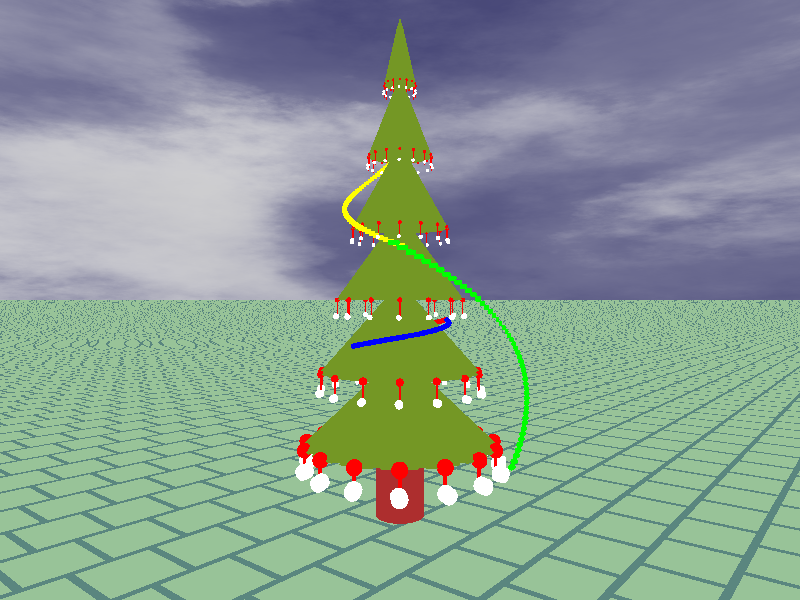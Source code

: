 #include "shapes.inc"
#include "colors.inc"
#include "textures.inc"
#include "woods.inc"
#include "glass.inc"
#include "metals.inc"
#include "functions.inc"
#include "stones1.inc"
#include "skies.inc"

#declare Pi = 3.141592653589793384626;

#declare axe=0;
#declare lumpoint=10;
#declare Start=0;
#declare End=2*Pi;
#declare My_Clock=Start+(End-Start)*clock;
#declare sca=25;  

camera{   
    location <0.1*sca,1*sca,9>  
    //location <0,0,25>
    look_at <0,0,9>
    sky <0,0,1>
    right <-image_width/image_height,0,0>
}
    
light_source { <-17,0,0> color Magenta }
light_source { <0,0,0> color White }
light_source { <0,0,0> color rgb <0.75,0.5,0.59>spotlight radius 2 falloff 10 tightness 10 point_at <10,0,0>}
light_source { <0,10,0> color rgb <0.5,0.5,0.49>}
light_source { <10,10,10> color rgb <0.825,0.5,0.9>}                                                         
light_source { <0,0,0> color Red }
light_source { <0,0,0> color Green }
light_source { <10,10,10> color rgb <0.5,0.25,0.49>} 

#declare use_phot=0;
#declare use_area=0;

background {White}

global_settings{
    max_trace_level 60
    ambient_light 1.00
    assumed_gamma 2.0
    #if (use_phot)
        spacing .025
        autostop 0
    }
    #end
}

#declare ciel=1;
#if (ciel)
    sky_sphere {S_Cloud5 rotate <90,0.051, 1>}
#end  

//sol
plane{
    -z 150
    material{  
        texture{
            pigment{  
            
                brick color  GreenCopper,
                color PaleGreen mortar 5 brick_size 50        
                //color White             
            } 
            finish{
                phong 0.8
                ambient 0.85
                diffuse 0.
                reflection 0.2                  
            }
        } 
        interior{ 
            ior 1.333 
            fade_distance 1
            fade_power 1
            fade_color <0,0.0,0>
            caustics 2.5
        }
    }
    rotate <0,0,45>
}  

///////// SAPIN

#declare hauteurTronc = 3; 
#declare rayonTronc = 3;
#declare rTronc = 1;
#declare nbEtageBranches=6;
#declare rayonCone=4;
#declare i=0; 
#declare nbBoulesSapin=15; 
#declare nbCylindreSapin=15;
#declare rayonBoulesSapin=0.3;  
#declare rotation = (2*Pi/nbBoulesSapin)+1.05;  //pour placer les boules au milieu des branches
                   

#declare p=0;  
#declare monEtage=0; 
 
                        
#declare monSapin=object
{
    union{ 
        /////////////////////////////TRONC
                                      
        cylinder{ 
            <0,0,0>
            <0,0,hauteurTronc>
            rTronc 
             pigment {    
               color Brown
            }               
        }
           
         
       
       #while(i<nbEtageBranches) 
                            
            union
            {
                 difference
                 {   
                    ///////////////////////////////////Branches
                    cone
                    { 
                         <0,0,hauteurTronc+(i*3)> (rayonCone*(1-i/nbEtageBranches))
                         <0,0,hauteurTronc+(i+1)*3> ((1-(i+1)/nbEtageBranches))
                    } 
                    
                    //STRIES DES BRANCHES
                    #declare j=0;
                    #while(j<nbCylindreSapin) 
                          
                        #declare rayonC=rayonCone*(1-i/nbEtageBranches);  
                        #declare rayonC2=(1-(1+i)/nbEtageBranches);                                  
                        #declare theta=2*Pi*j/nbCylindreSapin;                                
                        #declare monZ=hauteurTronc+i*rayonTronc;
                        #declare monZ2=hauteurTronc+(i+1)*rayonTronc; 
                          
                        cylinder  //pour faire les stries des branches
                        {    
                            <rayonC*cos (theta),rayonC*sin(theta),monZ>
                            <rayonC2*cos (theta),rayonC2*sin(theta),monZ2>                                 
                            ((1-(i)/nbEtageBranches))/6
                        }  
                        
                         
                        #declare j=j+1;
                    #end                          
                 
                    pigment
                    { 
                        //rgbt <0,0,0,1>
                        color MediumForestGreen
                    }
                 }
                 //Boules sur le sapin avec leur ficelles 
                 #declare k=0;                 
                                                            
                 #while(k<nbBoulesSapin)   
                 
                    #declare rayon=rayonCone*(1-i/nbEtageBranches); 
                    #declare monZ=i*nbEtageBranches;
                    #declare theta2=k*2*Pi/nbBoulesSapin + rotation;
                    
                    union{ 
                        sphere
                        {                           
                            <rayon*cos(theta2),rayon*sin(theta2),hauteurTronc+(monZ/2)>
                            rayonBoulesSapin/(i+1)
                                
                     
                        }   
                        cylinder
                        {                                                              
                            <rayon*cos(theta2),rayon*sin(theta2),hauteurTronc+(monZ/2)-0.45-(nbEtageBranches-i)/20>
                            <rayon*cos(theta2),rayon*sin(theta2),hauteurTronc+(monZ/2)>
                             rayonBoulesSapin/(i+1)/4
                             
                        } 
                         
                        lathe
                        {
                          linear_spline 
                          4 //nbr_Pt
                          <0.3/(i+1),0>, <0.3/(i+1),0.4/(i+1)>, <0,0.3/(i+1)>, <0,0.1/(i+1)>  
                          rotate<0,0,12*k>     
                          translate<rayon*cos(theta2)+0.09,rayon*sin(theta2)+0.5,hauteurTronc+(monZ/2)-0.45-(nbEtageBranches-i)/20> 
                          pigment {White transmit .5} 
                        }      
                         
                        pigment
                        {
                            rgb <255,0,0> 
                        }
                        finish
                        { phong 0.8 ambient 1 diffuse 0.5 reflection 0.5}   
                        
                                        
                    }
                       
                    
                    
                    #declare k=k+1;
                 #end //FIN WHILE BOULES SAPIN
            } 
           
            
            #declare i=i+1;
         #end
          }
}                        

     

 
        

//mesGuirlandes  ////////////////////////////////////////
/////////////////GUIRLANDE   


  
#declare c=0;   
#declare n=50; 
    
#declare rayonGuirlande = 0.1;

#declare tab1=array[4]; 
#declare tab2=array[4];   
#declare tabPt=array[n+1];   
#declare tabPt2=array[n+1];   

              
     

                 
#declare maGuirlande = object 
{  
 union {          
 
    #declare i =0;

      
    #declare rayon=rayonCone*(1-i/nbEtageBranches) ;
    #declare monZ=hauteurTronc+i*rayonTronc;
    #declare theta=i*2*Pi/nbBoulesSapin + rotation;
        
    
    #declare P0=<2,0.5>;    //<rayon*(-i+3) * cos(theta), rayon*(i+1) * sin(theta)>;
    #declare P1=<1.2,1.5>;  //<rayon*(-i+3) * cos(theta+Pi/2), rayon*(i+1) * sin(theta+Pi/2)-5>;
    #declare P2=<-1.5,2>;  //<rayon*(-i+3) * cos(theta+3*Pi/2), rayon*(i+1) * sin(theta+3*Pi/2)-5>;
    #declare P3=<-2,0.2>;  //<rayon*(-i+3) * cos(theta+4*Pi/2), rayon*(i+1) * sin(theta+4*Pi/2)+i>;

   
    #declare M0=<1,0>;
    #declare M1=<1,-2>;      //<rayon*(-i+3) * cos(theta-Pi/2), rayon*(i+3) * sin(theta-Pi/2)>;
    #declare M2=<-1.9,-1.4>; //<rayon*(-i+3) * cos(theta-3*Pi/2), rayon*(i+3) * sin(theta-3*Pi/2)-5>;
    #declare M3=P3;         //<rayon*(-i+3) * cos(theta-3*Pi/2)-2, rayon*(i+3) * sin(theta-3*Pi/2)>;  
   
    
    #declare tab1[0]=P0;
    #declare tab1[1]=P1;
    #declare tab1[2]=P2;
    #declare tab1[3]=P3;    
    
    #declare tab2[0]=M0;
    #declare tab2[1]=M1;
    #declare tab2[2]=M2;
    #declare tab2[3]=M3;
      
        
     #while (c<n+1)         
             
        #declare t0 = c/n;
                       
        #declare tabPt[c]=pow(1-t0,3)*tab1[0]+3*pow(1-t0,2)*t0*tab1[1]+3*(1-t0)*pow(t0,2)*tab1[2]+pow(t0,3)*tab1[3];
        #declare tabPt2[c]=pow(1-t0,3)*tab2[0]+3*pow(1-t0,2)*t0*tab2[1]+3*(1-t0)*pow(t0,2)*tab2[2]+pow(t0,3)*tab2[3];
  
        #declare c=c+1;
     #end
     #while(p<n)            
           
            cylinder{
                tabPt[p] 
                tabPt[p+1] 
                rayonGuirlande  
                rotate <0,0,p*0.5> 
                translate<0,1,hauteurTronc+(monZ*1.4)+p*0.02+i> 
                pigment {color Blue}  
                }            
                
             cylinder{
                tabPt2[p] 
                tabPt2[p+1] 
                rayonGuirlande  
                rotate <0,0,p*0.5> 
                translate<0,1,hauteurTronc+(monZ*1.4)+p*0.02+i> 
                pigment {color Red}  
                }            
            #declare p=p+1;   
     
     #end   
     
   }  
} 
      
 

//////////////////////Test 2
//<0,0,hauteurTronc+(i*3)> (rayonCone*(1-i/nbEtageBranches)) 
//nbEtageBranches
#declare zSommet = hauteurTronc*nbEtageBranches+(monZ*1.4);
#declare c=0;
#declare p=0;    
#declare n=50;    

#declare tab12=array[4]; 
#declare tab22=array[4];   
#declare tabPt1=array[n+1];   
#declare tabPt22=array[n+1];   



#declare maGuirlande2 = object 
{  
 union {          
 

    #declare monZ=hauteurTronc+rayonTronc;
        
    
    #declare P0=<rayonCone,0>;  
    #declare P1=<-2,-3>;  
    #declare P2=<-2,0>; 
    #declare P3=<0,rayonCone/2>;  

   
    #declare M0=P3;
    #declare M1=<rayonCone,rayonCone/2>;      
    #declare M2=<2,-rayonCone>; 
    #declare M3=<0,0>;         
   
    
    #declare tab12[0]=P0;
    #declare tab12[1]=P1;
    #declare tab12[2]=P2;
    #declare tab12[3]=P3;    
    
    #declare tab22[0]=M0;
    #declare tab22[1]=M1;
    #declare tab22[2]=M2;
    #declare tab22[3]=M3;
      
        
     #while (c<n+1)         
             
        #declare t0 = c/n;
                       
        #declare tabPt1[c]=pow(1-t0,3)*tab12[0]+3*pow(1-t0,2)*t0*tab12[1]+3*(1-t0)*pow(t0,2)*tab12[2]+pow(t0,3)*tab12[3];
        #declare tabPt22[c]=pow(1-t0,3)*tab22[0]+3*pow(1-t0,2)*t0*tab22[1]+3*(1-t0)*pow(t0,2)*tab22[2]+pow(t0,3)*tab22[3];
  
        #declare c=c+1;
     #end     
     #while(p<n)            
                 
                
             cylinder{
                tabPt22[p] 
                tabPt22[p+1] 
                rayonGuirlande  
                //rotate <0,0,p*0.5> 
                translate<0,0,zSommet/2+p*0.08> 
                pigment {color Yellow}  
                }    
                
                
                
              
            #declare test=zSommet/2+p*0.08;        
            #declare p=p+1; 
     
     #end   
     #declare j=0;
     #while(j<n)            
           
            cylinder{
                tabPt1[j] 
                tabPt1[j+1] 
                rayonGuirlande  
                //rotate <0,0,p*0.5> 
                translate<-3.3,3,test-2*j*0.08-3.9> 
                pigment {color Green}  
                }            
                
           
           #declare j=j+1;    
     
     #end   
     
     
             
     
      }  
} 
           
       
       
////////////////////////////////////////////////////////CONSTRUCTION OBJET
/*           */            
object{         
    monSapin
}  
          
object {  
    maGuirlande      
}             
                
       
object {
 
    maGuirlande2 
    
}   